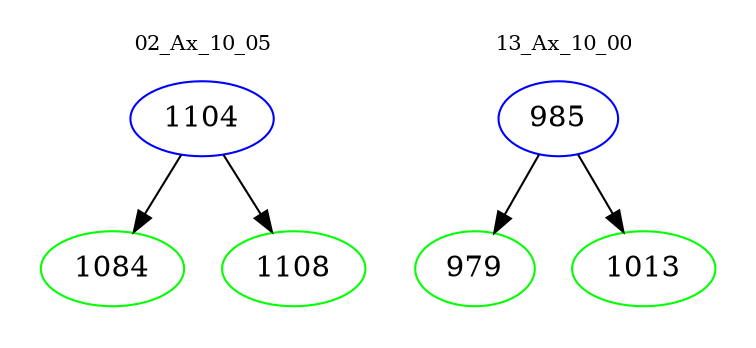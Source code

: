 digraph{
subgraph cluster_0 {
color = white
label = "02_Ax_10_05";
fontsize=10;
T0_1104 [label="1104", color="blue"]
T0_1104 -> T0_1084 [color="black"]
T0_1084 [label="1084", color="green"]
T0_1104 -> T0_1108 [color="black"]
T0_1108 [label="1108", color="green"]
}
subgraph cluster_1 {
color = white
label = "13_Ax_10_00";
fontsize=10;
T1_985 [label="985", color="blue"]
T1_985 -> T1_979 [color="black"]
T1_979 [label="979", color="green"]
T1_985 -> T1_1013 [color="black"]
T1_1013 [label="1013", color="green"]
}
}
